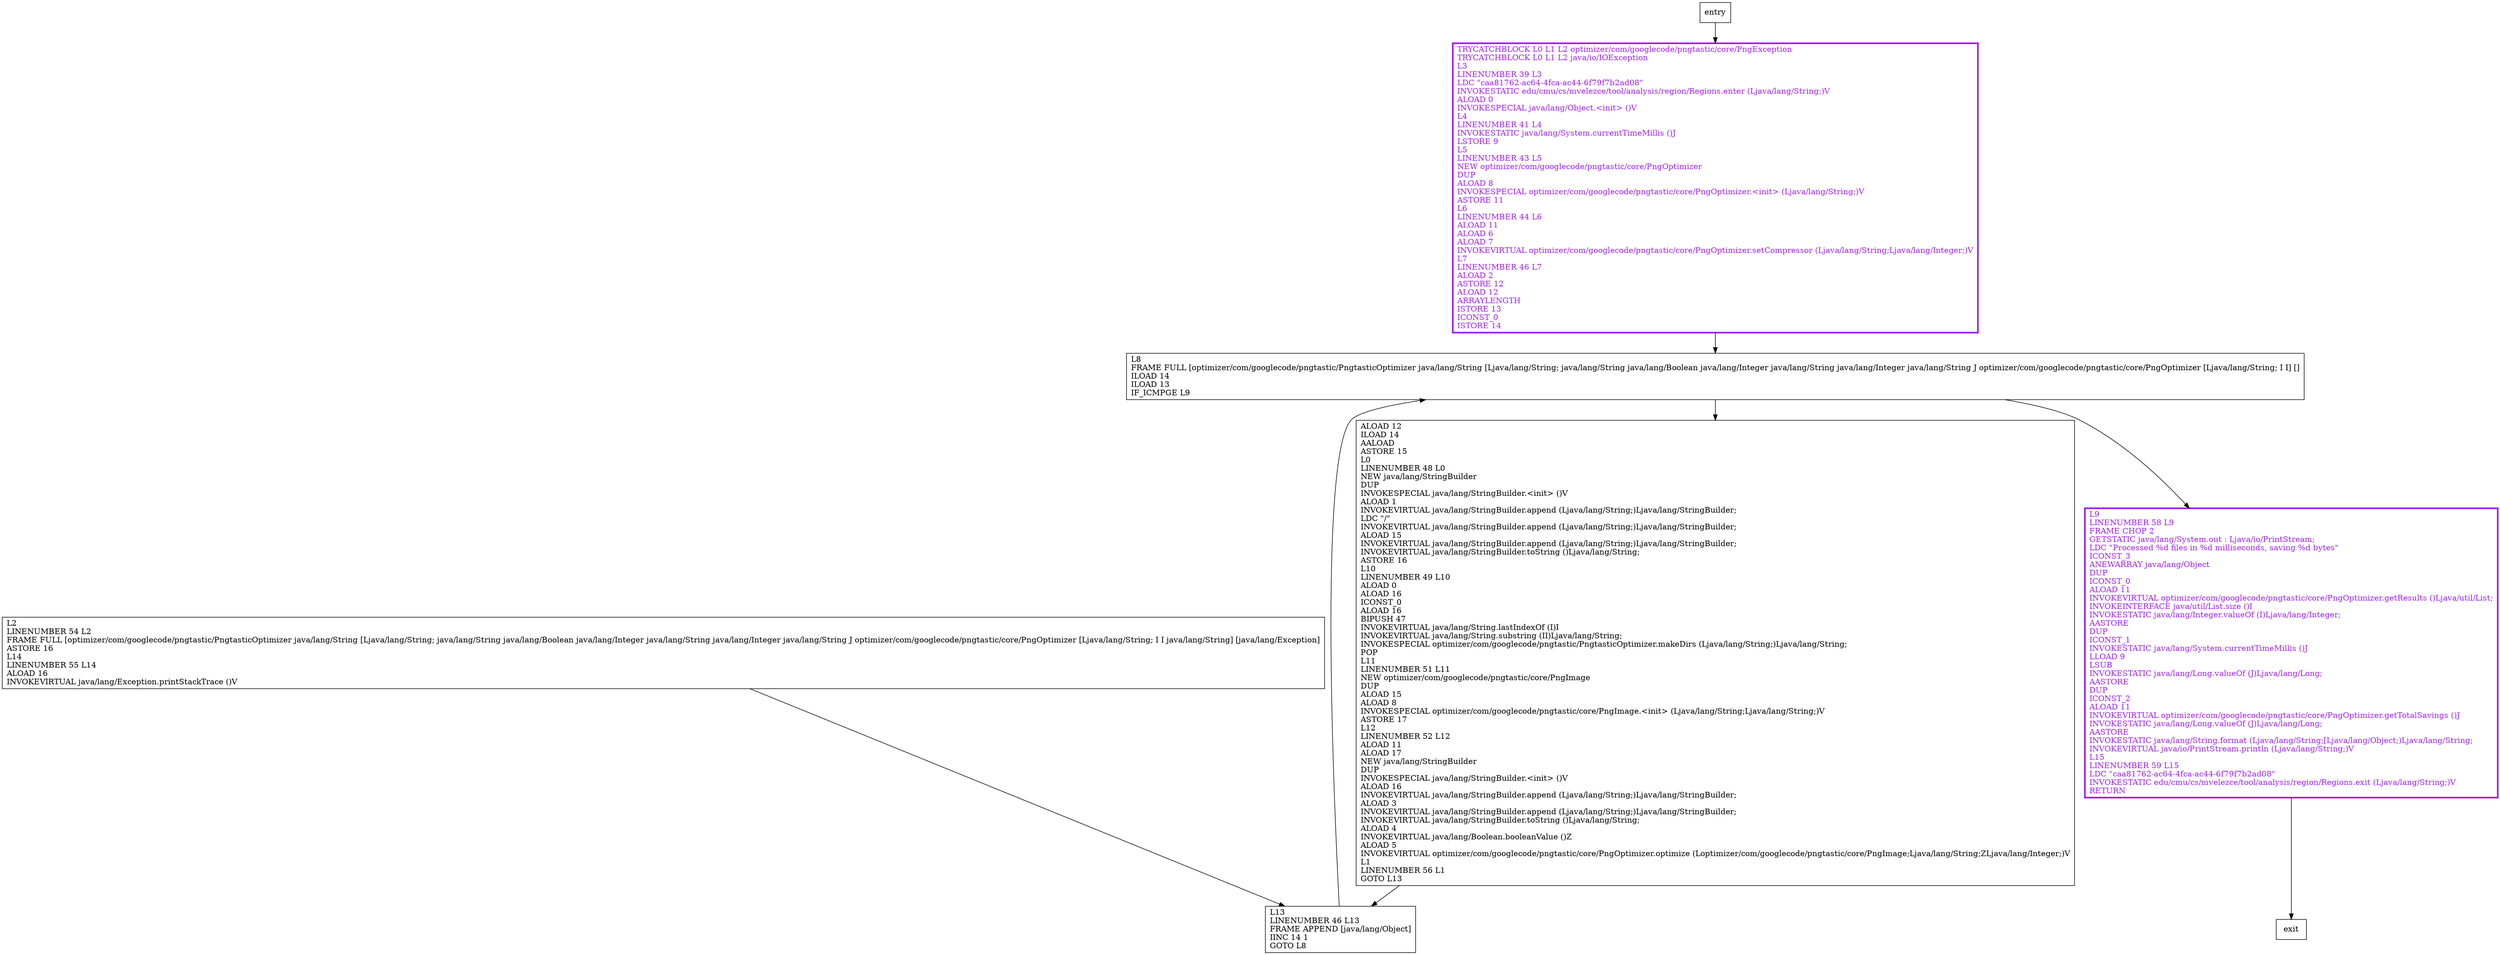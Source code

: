 digraph <init> {
node [shape=record];
564953999 [label="L9\lLINENUMBER 58 L9\lFRAME CHOP 2\lGETSTATIC java/lang/System.out : Ljava/io/PrintStream;\lLDC \"Processed %d files in %d milliseconds, saving %d bytes\"\lICONST_3\lANEWARRAY java/lang/Object\lDUP\lICONST_0\lALOAD 11\lINVOKEVIRTUAL optimizer/com/googlecode/pngtastic/core/PngOptimizer.getResults ()Ljava/util/List;\lINVOKEINTERFACE java/util/List.size ()I\lINVOKESTATIC java/lang/Integer.valueOf (I)Ljava/lang/Integer;\lAASTORE\lDUP\lICONST_1\lINVOKESTATIC java/lang/System.currentTimeMillis ()J\lLLOAD 9\lLSUB\lINVOKESTATIC java/lang/Long.valueOf (J)Ljava/lang/Long;\lAASTORE\lDUP\lICONST_2\lALOAD 11\lINVOKEVIRTUAL optimizer/com/googlecode/pngtastic/core/PngOptimizer.getTotalSavings ()J\lINVOKESTATIC java/lang/Long.valueOf (J)Ljava/lang/Long;\lAASTORE\lINVOKESTATIC java/lang/String.format (Ljava/lang/String;[Ljava/lang/Object;)Ljava/lang/String;\lINVOKEVIRTUAL java/io/PrintStream.println (Ljava/lang/String;)V\lL15\lLINENUMBER 59 L15\lLDC \"caa81762-ac64-4fca-ac44-6f79f7b2ad08\"\lINVOKESTATIC edu/cmu/cs/mvelezce/tool/analysis/region/Regions.exit (Ljava/lang/String;)V\lRETURN\l"];
2019930586 [label="L2\lLINENUMBER 54 L2\lFRAME FULL [optimizer/com/googlecode/pngtastic/PngtasticOptimizer java/lang/String [Ljava/lang/String; java/lang/String java/lang/Boolean java/lang/Integer java/lang/String java/lang/Integer java/lang/String J optimizer/com/googlecode/pngtastic/core/PngOptimizer [Ljava/lang/String; I I java/lang/String] [java/lang/Exception]\lASTORE 16\lL14\lLINENUMBER 55 L14\lALOAD 16\lINVOKEVIRTUAL java/lang/Exception.printStackTrace ()V\l"];
886449671 [label="ALOAD 12\lILOAD 14\lAALOAD\lASTORE 15\lL0\lLINENUMBER 48 L0\lNEW java/lang/StringBuilder\lDUP\lINVOKESPECIAL java/lang/StringBuilder.\<init\> ()V\lALOAD 1\lINVOKEVIRTUAL java/lang/StringBuilder.append (Ljava/lang/String;)Ljava/lang/StringBuilder;\lLDC \"/\"\lINVOKEVIRTUAL java/lang/StringBuilder.append (Ljava/lang/String;)Ljava/lang/StringBuilder;\lALOAD 15\lINVOKEVIRTUAL java/lang/StringBuilder.append (Ljava/lang/String;)Ljava/lang/StringBuilder;\lINVOKEVIRTUAL java/lang/StringBuilder.toString ()Ljava/lang/String;\lASTORE 16\lL10\lLINENUMBER 49 L10\lALOAD 0\lALOAD 16\lICONST_0\lALOAD 16\lBIPUSH 47\lINVOKEVIRTUAL java/lang/String.lastIndexOf (I)I\lINVOKEVIRTUAL java/lang/String.substring (II)Ljava/lang/String;\lINVOKESPECIAL optimizer/com/googlecode/pngtastic/PngtasticOptimizer.makeDirs (Ljava/lang/String;)Ljava/lang/String;\lPOP\lL11\lLINENUMBER 51 L11\lNEW optimizer/com/googlecode/pngtastic/core/PngImage\lDUP\lALOAD 15\lALOAD 8\lINVOKESPECIAL optimizer/com/googlecode/pngtastic/core/PngImage.\<init\> (Ljava/lang/String;Ljava/lang/String;)V\lASTORE 17\lL12\lLINENUMBER 52 L12\lALOAD 11\lALOAD 17\lNEW java/lang/StringBuilder\lDUP\lINVOKESPECIAL java/lang/StringBuilder.\<init\> ()V\lALOAD 16\lINVOKEVIRTUAL java/lang/StringBuilder.append (Ljava/lang/String;)Ljava/lang/StringBuilder;\lALOAD 3\lINVOKEVIRTUAL java/lang/StringBuilder.append (Ljava/lang/String;)Ljava/lang/StringBuilder;\lINVOKEVIRTUAL java/lang/StringBuilder.toString ()Ljava/lang/String;\lALOAD 4\lINVOKEVIRTUAL java/lang/Boolean.booleanValue ()Z\lALOAD 5\lINVOKEVIRTUAL optimizer/com/googlecode/pngtastic/core/PngOptimizer.optimize (Loptimizer/com/googlecode/pngtastic/core/PngImage;Ljava/lang/String;ZLjava/lang/Integer;)V\lL1\lLINENUMBER 56 L1\lGOTO L13\l"];
1680203288 [label="L13\lLINENUMBER 46 L13\lFRAME APPEND [java/lang/Object]\lIINC 14 1\lGOTO L8\l"];
661088105 [label="TRYCATCHBLOCK L0 L1 L2 optimizer/com/googlecode/pngtastic/core/PngException\lTRYCATCHBLOCK L0 L1 L2 java/io/IOException\lL3\lLINENUMBER 39 L3\lLDC \"caa81762-ac64-4fca-ac44-6f79f7b2ad08\"\lINVOKESTATIC edu/cmu/cs/mvelezce/tool/analysis/region/Regions.enter (Ljava/lang/String;)V\lALOAD 0\lINVOKESPECIAL java/lang/Object.\<init\> ()V\lL4\lLINENUMBER 41 L4\lINVOKESTATIC java/lang/System.currentTimeMillis ()J\lLSTORE 9\lL5\lLINENUMBER 43 L5\lNEW optimizer/com/googlecode/pngtastic/core/PngOptimizer\lDUP\lALOAD 8\lINVOKESPECIAL optimizer/com/googlecode/pngtastic/core/PngOptimizer.\<init\> (Ljava/lang/String;)V\lASTORE 11\lL6\lLINENUMBER 44 L6\lALOAD 11\lALOAD 6\lALOAD 7\lINVOKEVIRTUAL optimizer/com/googlecode/pngtastic/core/PngOptimizer.setCompressor (Ljava/lang/String;Ljava/lang/Integer;)V\lL7\lLINENUMBER 46 L7\lALOAD 2\lASTORE 12\lALOAD 12\lARRAYLENGTH\lISTORE 13\lICONST_0\lISTORE 14\l"];
1024517538 [label="L8\lFRAME FULL [optimizer/com/googlecode/pngtastic/PngtasticOptimizer java/lang/String [Ljava/lang/String; java/lang/String java/lang/Boolean java/lang/Integer java/lang/String java/lang/Integer java/lang/String J optimizer/com/googlecode/pngtastic/core/PngOptimizer [Ljava/lang/String; I I] []\lILOAD 14\lILOAD 13\lIF_ICMPGE L9\l"];
entry;
exit;
564953999 -> exit;
2019930586 -> 1680203288;
entry -> 661088105;
886449671 -> 1680203288;
1680203288 -> 1024517538;
661088105 -> 1024517538;
1024517538 -> 564953999;
1024517538 -> 886449671;
564953999[fontcolor="purple", penwidth=3, color="purple"];
661088105[fontcolor="purple", penwidth=3, color="purple"];
}
